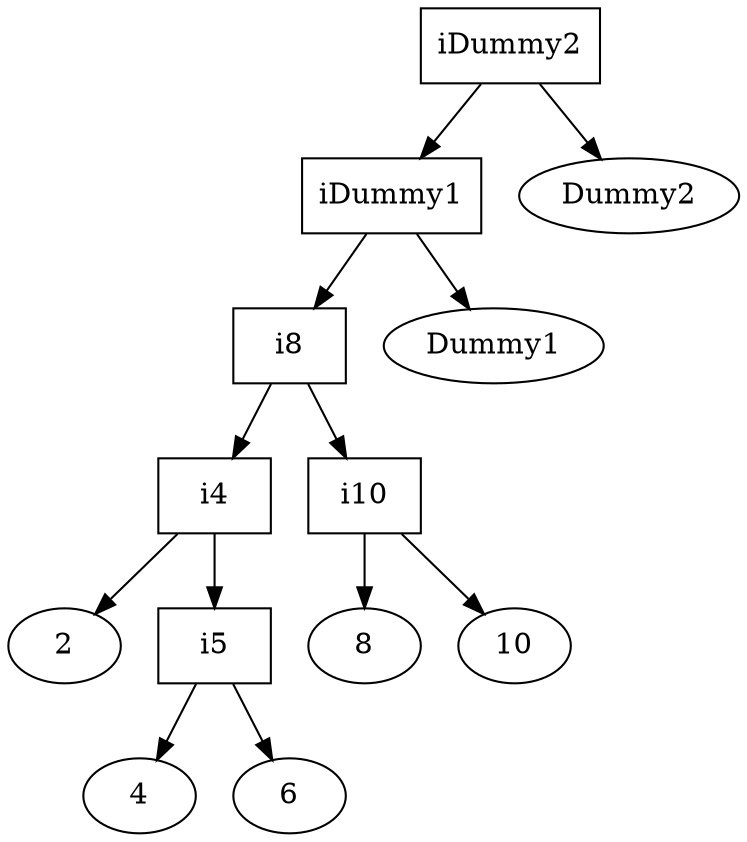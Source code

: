 digraph BST {
iDummy2 [shape=box];
iDummy2 -> iDummy1;
iDummy2 -> Dummy2;
iDummy1 [shape=box];
iDummy1 -> i8;
iDummy1 -> Dummy1;
i8 [shape=box];
i8 -> i4;
i8 -> i10;
i4 [shape=box];
i4 -> 2;
i4 -> i5;
i10 [shape=box];
i10 -> 8;
i10 -> 10;
i5 [shape=box];
i5 -> 4;
i5 -> 6;
}
